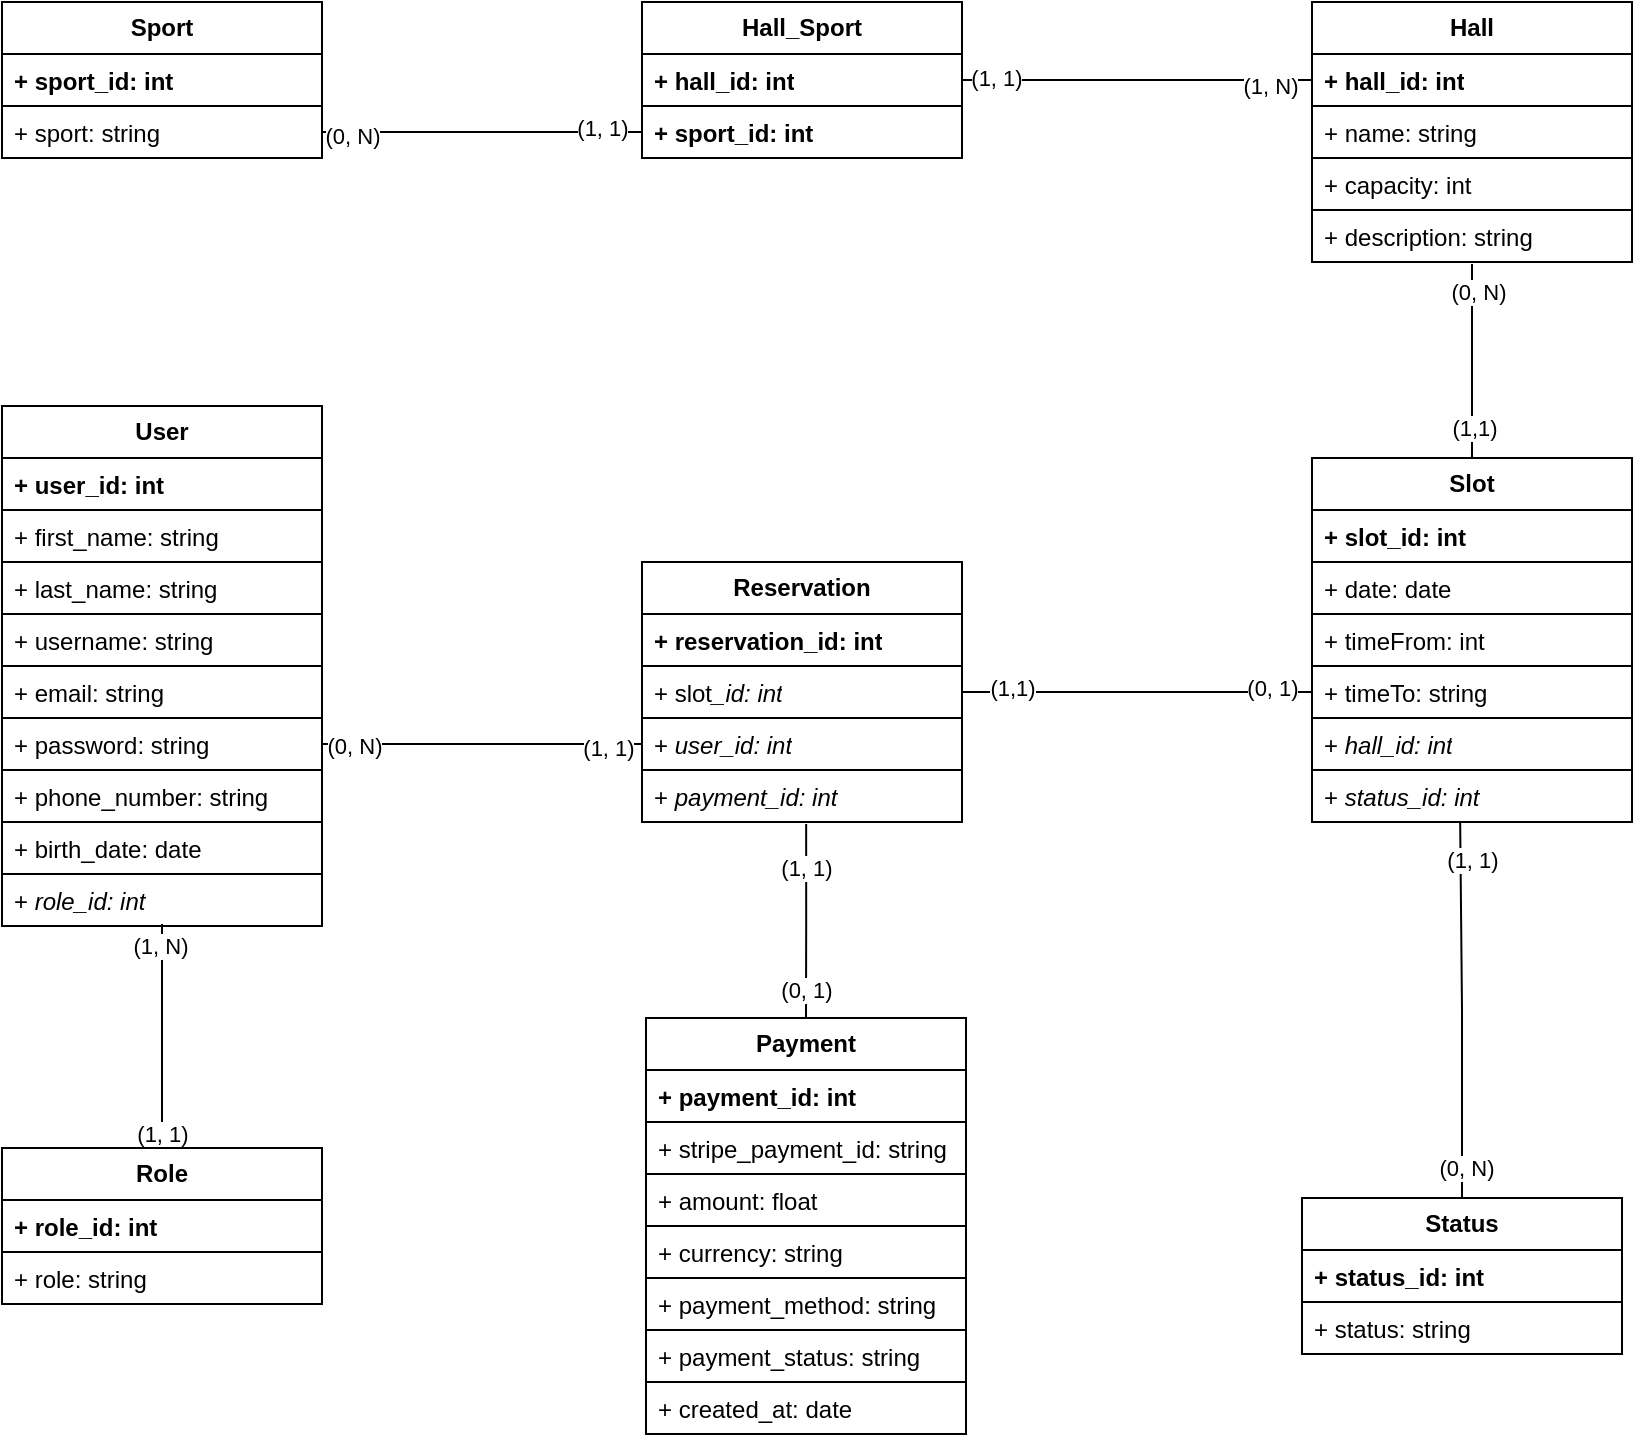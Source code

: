 <mxfile version="28.0.6">
  <diagram name="Page-1" id="kEtI9amebhdZYGrJCj8V">
    <mxGraphModel dx="1174" dy="873" grid="0" gridSize="10" guides="1" tooltips="1" connect="1" arrows="0" fold="1" page="1" pageScale="1" pageWidth="1100" pageHeight="850" math="0" shadow="0">
      <root>
        <mxCell id="0" />
        <mxCell id="1" parent="0" />
        <mxCell id="FEt3gmTV4w1Ygqjv_9k8-5" value="&lt;b&gt;User&lt;/b&gt;" style="swimlane;fontStyle=0;childLayout=stackLayout;horizontal=1;startSize=26;fillColor=none;horizontalStack=0;resizeParent=1;resizeParentMax=0;resizeLast=0;collapsible=1;marginBottom=0;whiteSpace=wrap;html=1;labelBorderColor=none;movable=1;resizable=1;rotatable=1;deletable=1;editable=1;locked=0;connectable=1;" parent="1" vertex="1">
          <mxGeometry x="80" y="284" width="160" height="260" as="geometry" />
        </mxCell>
        <mxCell id="FEt3gmTV4w1Ygqjv_9k8-6" value="&lt;b&gt;+ user_id: int&lt;/b&gt;" style="text;strokeColor=default;fillColor=none;align=left;verticalAlign=top;spacingLeft=4;spacingRight=4;overflow=hidden;rotatable=0;points=[[0,0.5],[1,0.5]];portConstraint=eastwest;whiteSpace=wrap;html=1;labelBorderColor=none;" parent="FEt3gmTV4w1Ygqjv_9k8-5" vertex="1">
          <mxGeometry y="26" width="160" height="26" as="geometry" />
        </mxCell>
        <mxCell id="FEt3gmTV4w1Ygqjv_9k8-7" value="+ first_name: string" style="text;strokeColor=default;fillColor=none;align=left;verticalAlign=top;spacingLeft=4;spacingRight=4;overflow=hidden;rotatable=0;points=[[0,0.5],[1,0.5]];portConstraint=eastwest;whiteSpace=wrap;html=1;labelBorderColor=none;" parent="FEt3gmTV4w1Ygqjv_9k8-5" vertex="1">
          <mxGeometry y="52" width="160" height="26" as="geometry" />
        </mxCell>
        <mxCell id="FEt3gmTV4w1Ygqjv_9k8-8" value="+ last_name: string&lt;span style=&quot;white-space: pre;&quot;&gt;&#x9;&lt;/span&gt;" style="text;strokeColor=default;fillColor=none;align=left;verticalAlign=top;spacingLeft=4;spacingRight=4;overflow=hidden;rotatable=0;points=[[0,0.5],[1,0.5]];portConstraint=eastwest;whiteSpace=wrap;html=1;labelBorderColor=none;" parent="FEt3gmTV4w1Ygqjv_9k8-5" vertex="1">
          <mxGeometry y="78" width="160" height="26" as="geometry" />
        </mxCell>
        <mxCell id="FEt3gmTV4w1Ygqjv_9k8-30" value="+ username: string" style="text;strokeColor=default;fillColor=none;align=left;verticalAlign=top;spacingLeft=4;spacingRight=4;overflow=hidden;rotatable=0;points=[[0,0.5],[1,0.5]];portConstraint=eastwest;whiteSpace=wrap;html=1;labelBorderColor=none;" parent="FEt3gmTV4w1Ygqjv_9k8-5" vertex="1">
          <mxGeometry y="104" width="160" height="26" as="geometry" />
        </mxCell>
        <mxCell id="FEt3gmTV4w1Ygqjv_9k8-17" value="+ email: string" style="text;strokeColor=default;fillColor=none;align=left;verticalAlign=top;spacingLeft=4;spacingRight=4;overflow=hidden;rotatable=0;points=[[0,0.5],[1,0.5]];portConstraint=eastwest;whiteSpace=wrap;html=1;labelBorderColor=none;" parent="FEt3gmTV4w1Ygqjv_9k8-5" vertex="1">
          <mxGeometry y="130" width="160" height="26" as="geometry" />
        </mxCell>
        <mxCell id="FEt3gmTV4w1Ygqjv_9k8-16" value="+ password: string" style="text;strokeColor=default;fillColor=none;align=left;verticalAlign=top;spacingLeft=4;spacingRight=4;overflow=hidden;rotatable=0;points=[[0,0.5],[1,0.5]];portConstraint=eastwest;whiteSpace=wrap;html=1;labelBorderColor=none;" parent="FEt3gmTV4w1Ygqjv_9k8-5" vertex="1">
          <mxGeometry y="156" width="160" height="26" as="geometry" />
        </mxCell>
        <mxCell id="FEt3gmTV4w1Ygqjv_9k8-15" value="+ phone_number: string" style="text;strokeColor=default;fillColor=none;align=left;verticalAlign=top;spacingLeft=4;spacingRight=4;overflow=hidden;rotatable=0;points=[[0,0.5],[1,0.5]];portConstraint=eastwest;whiteSpace=wrap;html=1;labelBorderColor=none;" parent="FEt3gmTV4w1Ygqjv_9k8-5" vertex="1">
          <mxGeometry y="182" width="160" height="26" as="geometry" />
        </mxCell>
        <mxCell id="FEt3gmTV4w1Ygqjv_9k8-21" value="+ birth_date: date" style="text;strokeColor=default;fillColor=none;align=left;verticalAlign=top;spacingLeft=4;spacingRight=4;overflow=hidden;rotatable=0;points=[[0,0.5],[1,0.5]];portConstraint=eastwest;whiteSpace=wrap;html=1;labelBorderColor=none;" parent="FEt3gmTV4w1Ygqjv_9k8-5" vertex="1">
          <mxGeometry y="208" width="160" height="26" as="geometry" />
        </mxCell>
        <mxCell id="FEt3gmTV4w1Ygqjv_9k8-31" value="+&lt;i&gt; role_id: int&lt;/i&gt;" style="text;strokeColor=default;fillColor=none;align=left;verticalAlign=top;spacingLeft=4;spacingRight=4;overflow=hidden;rotatable=0;points=[[0,0.5],[1,0.5]];portConstraint=eastwest;whiteSpace=wrap;html=1;labelBorderColor=none;" parent="FEt3gmTV4w1Ygqjv_9k8-5" vertex="1">
          <mxGeometry y="234" width="160" height="26" as="geometry" />
        </mxCell>
        <mxCell id="FEt3gmTV4w1Ygqjv_9k8-22" value="&lt;b&gt;Hall&lt;/b&gt;" style="swimlane;fontStyle=0;childLayout=stackLayout;horizontal=1;startSize=26;fillColor=none;horizontalStack=0;resizeParent=1;resizeParentMax=0;resizeLast=0;collapsible=1;marginBottom=0;whiteSpace=wrap;html=1;labelBorderColor=none;" parent="1" vertex="1">
          <mxGeometry x="735" y="82" width="160" height="130" as="geometry" />
        </mxCell>
        <mxCell id="FEt3gmTV4w1Ygqjv_9k8-23" value="&lt;b&gt;+ hall_id: int&lt;/b&gt;" style="text;strokeColor=default;fillColor=none;align=left;verticalAlign=top;spacingLeft=4;spacingRight=4;overflow=hidden;rotatable=0;points=[[0,0.5],[1,0.5]];portConstraint=eastwest;whiteSpace=wrap;html=1;labelBorderColor=none;" parent="FEt3gmTV4w1Ygqjv_9k8-22" vertex="1">
          <mxGeometry y="26" width="160" height="26" as="geometry" />
        </mxCell>
        <mxCell id="FEt3gmTV4w1Ygqjv_9k8-24" value="+ name: string" style="text;strokeColor=default;fillColor=none;align=left;verticalAlign=top;spacingLeft=4;spacingRight=4;overflow=hidden;rotatable=0;points=[[0,0.5],[1,0.5]];portConstraint=eastwest;whiteSpace=wrap;html=1;labelBorderColor=none;" parent="FEt3gmTV4w1Ygqjv_9k8-22" vertex="1">
          <mxGeometry y="52" width="160" height="26" as="geometry" />
        </mxCell>
        <mxCell id="FEt3gmTV4w1Ygqjv_9k8-25" value="+ capacity: int&lt;span style=&quot;white-space: pre;&quot;&gt;&#x9;&lt;/span&gt;" style="text;strokeColor=default;fillColor=none;align=left;verticalAlign=top;spacingLeft=4;spacingRight=4;overflow=hidden;rotatable=0;points=[[0,0.5],[1,0.5]];portConstraint=eastwest;whiteSpace=wrap;html=1;labelBorderColor=none;" parent="FEt3gmTV4w1Ygqjv_9k8-22" vertex="1">
          <mxGeometry y="78" width="160" height="26" as="geometry" />
        </mxCell>
        <mxCell id="FEt3gmTV4w1Ygqjv_9k8-26" value="+ description: string" style="text;strokeColor=default;fillColor=none;align=left;verticalAlign=top;spacingLeft=4;spacingRight=4;overflow=hidden;rotatable=0;points=[[0,0.5],[1,0.5]];portConstraint=eastwest;whiteSpace=wrap;html=1;labelBorderColor=none;" parent="FEt3gmTV4w1Ygqjv_9k8-22" vertex="1">
          <mxGeometry y="104" width="160" height="26" as="geometry" />
        </mxCell>
        <mxCell id="FEt3gmTV4w1Ygqjv_9k8-36" value="&lt;b&gt;Slot&lt;/b&gt;" style="swimlane;fontStyle=0;childLayout=stackLayout;horizontal=1;startSize=26;fillColor=none;horizontalStack=0;resizeParent=1;resizeParentMax=0;resizeLast=0;collapsible=1;marginBottom=0;whiteSpace=wrap;html=1;labelBorderColor=none;" parent="1" vertex="1">
          <mxGeometry x="735" y="310" width="160" height="182" as="geometry" />
        </mxCell>
        <mxCell id="FEt3gmTV4w1Ygqjv_9k8-37" value="&lt;b&gt;+ slot_id: int&lt;/b&gt;" style="text;strokeColor=default;fillColor=none;align=left;verticalAlign=top;spacingLeft=4;spacingRight=4;overflow=hidden;rotatable=0;points=[[0,0.5],[1,0.5]];portConstraint=eastwest;whiteSpace=wrap;html=1;labelBorderColor=none;" parent="FEt3gmTV4w1Ygqjv_9k8-36" vertex="1">
          <mxGeometry y="26" width="160" height="26" as="geometry" />
        </mxCell>
        <mxCell id="FEt3gmTV4w1Ygqjv_9k8-38" value="+ date: date" style="text;strokeColor=default;fillColor=none;align=left;verticalAlign=top;spacingLeft=4;spacingRight=4;overflow=hidden;rotatable=0;points=[[0,0.5],[1,0.5]];portConstraint=eastwest;whiteSpace=wrap;html=1;labelBorderColor=none;" parent="FEt3gmTV4w1Ygqjv_9k8-36" vertex="1">
          <mxGeometry y="52" width="160" height="26" as="geometry" />
        </mxCell>
        <mxCell id="FEt3gmTV4w1Ygqjv_9k8-39" value="+ timeFrom: int&lt;span style=&quot;white-space: pre;&quot;&gt;&#x9;&lt;/span&gt;" style="text;strokeColor=default;fillColor=none;align=left;verticalAlign=top;spacingLeft=4;spacingRight=4;overflow=hidden;rotatable=0;points=[[0,0.5],[1,0.5]];portConstraint=eastwest;whiteSpace=wrap;html=1;labelBorderColor=none;" parent="FEt3gmTV4w1Ygqjv_9k8-36" vertex="1">
          <mxGeometry y="78" width="160" height="26" as="geometry" />
        </mxCell>
        <mxCell id="FEt3gmTV4w1Ygqjv_9k8-40" value="+ timeTo: string" style="text;strokeColor=default;fillColor=none;align=left;verticalAlign=top;spacingLeft=4;spacingRight=4;overflow=hidden;rotatable=0;points=[[0,0.5],[1,0.5]];portConstraint=eastwest;whiteSpace=wrap;html=1;labelBorderColor=none;" parent="FEt3gmTV4w1Ygqjv_9k8-36" vertex="1">
          <mxGeometry y="104" width="160" height="26" as="geometry" />
        </mxCell>
        <mxCell id="FEt3gmTV4w1Ygqjv_9k8-44" value="+ &lt;i&gt;hall_id: int&lt;/i&gt;" style="text;strokeColor=default;fillColor=none;align=left;verticalAlign=top;spacingLeft=4;spacingRight=4;overflow=hidden;rotatable=0;points=[[0,0.5],[1,0.5]];portConstraint=eastwest;whiteSpace=wrap;html=1;labelBorderColor=none;" parent="FEt3gmTV4w1Ygqjv_9k8-36" vertex="1">
          <mxGeometry y="130" width="160" height="26" as="geometry" />
        </mxCell>
        <mxCell id="FEt3gmTV4w1Ygqjv_9k8-45" value="+ &lt;i&gt;status_id:&lt;b&gt;&amp;nbsp;&lt;/b&gt;int&lt;/i&gt;" style="text;strokeColor=default;fillColor=none;align=left;verticalAlign=top;spacingLeft=4;spacingRight=4;overflow=hidden;rotatable=0;points=[[0,0.5],[1,0.5]];portConstraint=eastwest;whiteSpace=wrap;html=1;labelBorderColor=none;" parent="FEt3gmTV4w1Ygqjv_9k8-36" vertex="1">
          <mxGeometry y="156" width="160" height="26" as="geometry" />
        </mxCell>
        <mxCell id="FEt3gmTV4w1Ygqjv_9k8-81" style="edgeStyle=orthogonalEdgeStyle;rounded=0;orthogonalLoop=1;jettySize=auto;html=1;exitX=0.513;exitY=1.038;exitDx=0;exitDy=0;entryX=0.5;entryY=0;entryDx=0;entryDy=0;endArrow=none;startFill=0;exitPerimeter=0;" parent="1" source="FEt3gmTV4w1Ygqjv_9k8-82" target="FEt3gmTV4w1Ygqjv_9k8-64" edge="1">
          <mxGeometry relative="1" as="geometry" />
        </mxCell>
        <mxCell id="FEt3gmTV4w1Ygqjv_9k8-88" value="(1, 1)" style="edgeLabel;html=1;align=center;verticalAlign=middle;resizable=0;points=[];" parent="FEt3gmTV4w1Ygqjv_9k8-81" vertex="1" connectable="0">
          <mxGeometry x="-0.554" y="-1" relative="1" as="geometry">
            <mxPoint x="1" as="offset" />
          </mxGeometry>
        </mxCell>
        <mxCell id="FEt3gmTV4w1Ygqjv_9k8-89" value="(0, 1)" style="edgeLabel;html=1;align=center;verticalAlign=middle;resizable=0;points=[];" parent="FEt3gmTV4w1Ygqjv_9k8-81" vertex="1" connectable="0">
          <mxGeometry x="0.689" y="-1" relative="1" as="geometry">
            <mxPoint x="1" y="1" as="offset" />
          </mxGeometry>
        </mxCell>
        <mxCell id="FEt3gmTV4w1Ygqjv_9k8-46" value="&lt;b&gt;Reservation&lt;/b&gt;" style="swimlane;fontStyle=0;childLayout=stackLayout;horizontal=1;startSize=26;fillColor=none;horizontalStack=0;resizeParent=1;resizeParentMax=0;resizeLast=0;collapsible=1;marginBottom=0;whiteSpace=wrap;html=1;labelBorderColor=none;" parent="1" vertex="1">
          <mxGeometry x="400" y="362" width="160" height="130" as="geometry" />
        </mxCell>
        <mxCell id="FEt3gmTV4w1Ygqjv_9k8-47" value="&lt;b&gt;+ reservation_id: int&lt;/b&gt;" style="text;strokeColor=default;fillColor=none;align=left;verticalAlign=top;spacingLeft=4;spacingRight=4;overflow=hidden;rotatable=0;points=[[0,0.5],[1,0.5]];portConstraint=eastwest;whiteSpace=wrap;html=1;labelBorderColor=none;" parent="FEt3gmTV4w1Ygqjv_9k8-46" vertex="1">
          <mxGeometry y="26" width="160" height="26" as="geometry" />
        </mxCell>
        <mxCell id="FEt3gmTV4w1Ygqjv_9k8-51" value="+ slot&lt;i&gt;_id: int&lt;/i&gt;" style="text;strokeColor=default;fillColor=none;align=left;verticalAlign=top;spacingLeft=4;spacingRight=4;overflow=hidden;rotatable=0;points=[[0,0.5],[1,0.5]];portConstraint=eastwest;whiteSpace=wrap;html=1;labelBorderColor=none;" parent="FEt3gmTV4w1Ygqjv_9k8-46" vertex="1">
          <mxGeometry y="52" width="160" height="26" as="geometry" />
        </mxCell>
        <mxCell id="FEt3gmTV4w1Ygqjv_9k8-53" value="+&amp;nbsp;&lt;i&gt;user_id: int&lt;/i&gt;" style="text;strokeColor=default;fillColor=none;align=left;verticalAlign=top;spacingLeft=4;spacingRight=4;overflow=hidden;rotatable=0;points=[[0,0.5],[1,0.5]];portConstraint=eastwest;whiteSpace=wrap;html=1;labelBorderColor=none;" parent="FEt3gmTV4w1Ygqjv_9k8-46" vertex="1">
          <mxGeometry y="78" width="160" height="26" as="geometry" />
        </mxCell>
        <mxCell id="FEt3gmTV4w1Ygqjv_9k8-82" value="+ &lt;i&gt;payment_id: int&lt;/i&gt;" style="text;strokeColor=default;fillColor=none;align=left;verticalAlign=top;spacingLeft=4;spacingRight=4;overflow=hidden;rotatable=0;points=[[0,0.5],[1,0.5]];portConstraint=eastwest;whiteSpace=wrap;html=1;labelBorderColor=none;" parent="FEt3gmTV4w1Ygqjv_9k8-46" vertex="1">
          <mxGeometry y="104" width="160" height="26" as="geometry" />
        </mxCell>
        <mxCell id="FEt3gmTV4w1Ygqjv_9k8-78" style="edgeStyle=orthogonalEdgeStyle;rounded=0;orthogonalLoop=1;jettySize=auto;html=1;exitX=0.5;exitY=0;exitDx=0;exitDy=0;entryX=0.463;entryY=0.981;entryDx=0;entryDy=0;endArrow=none;startFill=0;entryPerimeter=0;" parent="1" source="FEt3gmTV4w1Ygqjv_9k8-54" target="FEt3gmTV4w1Ygqjv_9k8-45" edge="1">
          <mxGeometry relative="1" as="geometry" />
        </mxCell>
        <mxCell id="FEt3gmTV4w1Ygqjv_9k8-93" value="(0, N)" style="edgeLabel;html=1;align=center;verticalAlign=middle;resizable=0;points=[];" parent="FEt3gmTV4w1Ygqjv_9k8-78" vertex="1" connectable="0">
          <mxGeometry x="-0.83" y="-1" relative="1" as="geometry">
            <mxPoint x="1" y="1" as="offset" />
          </mxGeometry>
        </mxCell>
        <mxCell id="FEt3gmTV4w1Ygqjv_9k8-94" value="(1, 1)" style="edgeLabel;html=1;align=center;verticalAlign=middle;resizable=0;points=[];" parent="FEt3gmTV4w1Ygqjv_9k8-78" vertex="1" connectable="0">
          <mxGeometry x="0.826" y="-3" relative="1" as="geometry">
            <mxPoint x="3" y="3" as="offset" />
          </mxGeometry>
        </mxCell>
        <mxCell id="FEt3gmTV4w1Ygqjv_9k8-54" value="&lt;b&gt;Status&lt;/b&gt;" style="swimlane;fontStyle=0;childLayout=stackLayout;horizontal=1;startSize=26;fillColor=none;horizontalStack=0;resizeParent=1;resizeParentMax=0;resizeLast=0;collapsible=1;marginBottom=0;whiteSpace=wrap;html=1;labelBorderColor=none;" parent="1" vertex="1">
          <mxGeometry x="730" y="680" width="160" height="78" as="geometry" />
        </mxCell>
        <mxCell id="FEt3gmTV4w1Ygqjv_9k8-55" value="&lt;b&gt;+ status_id: int&lt;/b&gt;" style="text;strokeColor=default;fillColor=none;align=left;verticalAlign=top;spacingLeft=4;spacingRight=4;overflow=hidden;rotatable=0;points=[[0,0.5],[1,0.5]];portConstraint=eastwest;whiteSpace=wrap;html=1;labelBorderColor=none;" parent="FEt3gmTV4w1Ygqjv_9k8-54" vertex="1">
          <mxGeometry y="26" width="160" height="26" as="geometry" />
        </mxCell>
        <mxCell id="FEt3gmTV4w1Ygqjv_9k8-56" value="+ status: string" style="text;strokeColor=default;fillColor=none;align=left;verticalAlign=top;spacingLeft=4;spacingRight=4;overflow=hidden;rotatable=0;points=[[0,0.5],[1,0.5]];portConstraint=eastwest;whiteSpace=wrap;html=1;labelBorderColor=none;" parent="FEt3gmTV4w1Ygqjv_9k8-54" vertex="1">
          <mxGeometry y="52" width="160" height="26" as="geometry" />
        </mxCell>
        <mxCell id="FEt3gmTV4w1Ygqjv_9k8-77" style="rounded=0;orthogonalLoop=1;jettySize=auto;html=1;exitX=0.5;exitY=0;exitDx=0;exitDy=0;entryX=0.5;entryY=0.962;entryDx=0;entryDy=0;edgeStyle=orthogonalEdgeStyle;endArrow=none;startFill=0;entryPerimeter=0;" parent="1" source="FEt3gmTV4w1Ygqjv_9k8-60" target="FEt3gmTV4w1Ygqjv_9k8-31" edge="1">
          <mxGeometry relative="1" as="geometry" />
        </mxCell>
        <mxCell id="FEt3gmTV4w1Ygqjv_9k8-84" value="(1, 1)" style="edgeLabel;html=1;align=center;verticalAlign=middle;resizable=0;points=[];" parent="FEt3gmTV4w1Ygqjv_9k8-77" vertex="1" connectable="0">
          <mxGeometry x="-0.845" y="1" relative="1" as="geometry">
            <mxPoint x="1" y="1" as="offset" />
          </mxGeometry>
        </mxCell>
        <mxCell id="FEt3gmTV4w1Ygqjv_9k8-85" value="(1, N)" style="edgeLabel;html=1;align=center;verticalAlign=middle;resizable=0;points=[];" parent="FEt3gmTV4w1Ygqjv_9k8-77" vertex="1" connectable="0">
          <mxGeometry x="0.832" y="1" relative="1" as="geometry">
            <mxPoint y="1" as="offset" />
          </mxGeometry>
        </mxCell>
        <mxCell id="FEt3gmTV4w1Ygqjv_9k8-60" value="&lt;b&gt;Role&lt;/b&gt;" style="swimlane;fontStyle=0;childLayout=stackLayout;horizontal=1;startSize=26;fillColor=none;horizontalStack=0;resizeParent=1;resizeParentMax=0;resizeLast=0;collapsible=1;marginBottom=0;whiteSpace=wrap;html=1;labelBorderColor=none;" parent="1" vertex="1">
          <mxGeometry x="80" y="655" width="160" height="78" as="geometry" />
        </mxCell>
        <mxCell id="FEt3gmTV4w1Ygqjv_9k8-61" value="&lt;b&gt;+ role_id: int&lt;/b&gt;" style="text;strokeColor=default;fillColor=none;align=left;verticalAlign=top;spacingLeft=4;spacingRight=4;overflow=hidden;rotatable=0;points=[[0,0.5],[1,0.5]];portConstraint=eastwest;whiteSpace=wrap;html=1;labelBorderColor=none;" parent="FEt3gmTV4w1Ygqjv_9k8-60" vertex="1">
          <mxGeometry y="26" width="160" height="26" as="geometry" />
        </mxCell>
        <mxCell id="FEt3gmTV4w1Ygqjv_9k8-62" value="+ role: string" style="text;strokeColor=default;fillColor=none;align=left;verticalAlign=top;spacingLeft=4;spacingRight=4;overflow=hidden;rotatable=0;points=[[0,0.5],[1,0.5]];portConstraint=eastwest;whiteSpace=wrap;html=1;labelBorderColor=none;" parent="FEt3gmTV4w1Ygqjv_9k8-60" vertex="1">
          <mxGeometry y="52" width="160" height="26" as="geometry" />
        </mxCell>
        <mxCell id="FEt3gmTV4w1Ygqjv_9k8-64" value="&lt;b&gt;Payment&lt;/b&gt;" style="swimlane;fontStyle=0;childLayout=stackLayout;horizontal=1;startSize=26;fillColor=none;horizontalStack=0;resizeParent=1;resizeParentMax=0;resizeLast=0;collapsible=1;marginBottom=0;whiteSpace=wrap;html=1;labelBorderColor=none;" parent="1" vertex="1">
          <mxGeometry x="402" y="590" width="160" height="208" as="geometry" />
        </mxCell>
        <mxCell id="FEt3gmTV4w1Ygqjv_9k8-65" value="&lt;b&gt;+ payment_id: int&lt;/b&gt;" style="text;strokeColor=default;fillColor=none;align=left;verticalAlign=top;spacingLeft=4;spacingRight=4;overflow=hidden;rotatable=0;points=[[0,0.5],[1,0.5]];portConstraint=eastwest;whiteSpace=wrap;html=1;labelBorderColor=none;" parent="FEt3gmTV4w1Ygqjv_9k8-64" vertex="1">
          <mxGeometry y="26" width="160" height="26" as="geometry" />
        </mxCell>
        <mxCell id="FEt3gmTV4w1Ygqjv_9k8-67" value="+ stripe_payment_id: string" style="text;strokeColor=default;fillColor=none;align=left;verticalAlign=top;spacingLeft=4;spacingRight=4;overflow=hidden;rotatable=0;points=[[0,0.5],[1,0.5]];portConstraint=eastwest;whiteSpace=wrap;html=1;labelBorderColor=none;" parent="FEt3gmTV4w1Ygqjv_9k8-64" vertex="1">
          <mxGeometry y="52" width="160" height="26" as="geometry" />
        </mxCell>
        <mxCell id="FEt3gmTV4w1Ygqjv_9k8-70" value="+ amount: float" style="text;strokeColor=default;fillColor=none;align=left;verticalAlign=top;spacingLeft=4;spacingRight=4;overflow=hidden;rotatable=0;points=[[0,0.5],[1,0.5]];portConstraint=eastwest;whiteSpace=wrap;html=1;labelBorderColor=none;" parent="FEt3gmTV4w1Ygqjv_9k8-64" vertex="1">
          <mxGeometry y="78" width="160" height="26" as="geometry" />
        </mxCell>
        <mxCell id="FEt3gmTV4w1Ygqjv_9k8-69" value="+ currency: string&lt;span style=&quot;white-space: pre;&quot;&gt;&#x9;&lt;/span&gt;" style="text;strokeColor=default;fillColor=none;align=left;verticalAlign=top;spacingLeft=4;spacingRight=4;overflow=hidden;rotatable=0;points=[[0,0.5],[1,0.5]];portConstraint=eastwest;whiteSpace=wrap;html=1;labelBorderColor=none;" parent="FEt3gmTV4w1Ygqjv_9k8-64" vertex="1">
          <mxGeometry y="104" width="160" height="26" as="geometry" />
        </mxCell>
        <mxCell id="FEt3gmTV4w1Ygqjv_9k8-68" value="+ payment_method: string" style="text;strokeColor=default;fillColor=none;align=left;verticalAlign=top;spacingLeft=4;spacingRight=4;overflow=hidden;rotatable=0;points=[[0,0.5],[1,0.5]];portConstraint=eastwest;whiteSpace=wrap;html=1;labelBorderColor=none;" parent="FEt3gmTV4w1Ygqjv_9k8-64" vertex="1">
          <mxGeometry y="130" width="160" height="26" as="geometry" />
        </mxCell>
        <mxCell id="FEt3gmTV4w1Ygqjv_9k8-72" value="+ payment_status: string" style="text;strokeColor=default;fillColor=none;align=left;verticalAlign=top;spacingLeft=4;spacingRight=4;overflow=hidden;rotatable=0;points=[[0,0.5],[1,0.5]];portConstraint=eastwest;whiteSpace=wrap;html=1;labelBorderColor=none;" parent="FEt3gmTV4w1Ygqjv_9k8-64" vertex="1">
          <mxGeometry y="156" width="160" height="26" as="geometry" />
        </mxCell>
        <mxCell id="FEt3gmTV4w1Ygqjv_9k8-71" value="+ created_at: date" style="text;strokeColor=default;fillColor=none;align=left;verticalAlign=top;spacingLeft=4;spacingRight=4;overflow=hidden;rotatable=0;points=[[0,0.5],[1,0.5]];portConstraint=eastwest;whiteSpace=wrap;html=1;labelBorderColor=none;" parent="FEt3gmTV4w1Ygqjv_9k8-64" vertex="1">
          <mxGeometry y="182" width="160" height="26" as="geometry" />
        </mxCell>
        <mxCell id="FEt3gmTV4w1Ygqjv_9k8-79" style="edgeStyle=orthogonalEdgeStyle;rounded=0;orthogonalLoop=1;jettySize=auto;html=1;exitX=0;exitY=0.5;exitDx=0;exitDy=0;entryX=1;entryY=0.5;entryDx=0;entryDy=0;endArrow=none;startFill=0;" parent="1" source="FEt3gmTV4w1Ygqjv_9k8-40" edge="1">
          <mxGeometry relative="1" as="geometry">
            <mxPoint x="560" y="427" as="targetPoint" />
          </mxGeometry>
        </mxCell>
        <mxCell id="FEt3gmTV4w1Ygqjv_9k8-91" value="(1,1)" style="edgeLabel;html=1;align=center;verticalAlign=middle;resizable=0;points=[];" parent="FEt3gmTV4w1Ygqjv_9k8-79" vertex="1" connectable="0">
          <mxGeometry x="0.707" y="2" relative="1" as="geometry">
            <mxPoint x="-1" y="-4" as="offset" />
          </mxGeometry>
        </mxCell>
        <mxCell id="FEt3gmTV4w1Ygqjv_9k8-92" value="(0, 1)" style="edgeLabel;html=1;align=center;verticalAlign=middle;resizable=0;points=[];" parent="FEt3gmTV4w1Ygqjv_9k8-79" vertex="1" connectable="0">
          <mxGeometry x="-0.83" y="-2" relative="1" as="geometry">
            <mxPoint x="-5" as="offset" />
          </mxGeometry>
        </mxCell>
        <mxCell id="FEt3gmTV4w1Ygqjv_9k8-83" style="edgeStyle=orthogonalEdgeStyle;rounded=0;orthogonalLoop=1;jettySize=auto;html=1;exitX=1;exitY=0.5;exitDx=0;exitDy=0;entryX=0;entryY=0.5;entryDx=0;entryDy=0;endArrow=none;startFill=0;" parent="1" source="FEt3gmTV4w1Ygqjv_9k8-16" target="FEt3gmTV4w1Ygqjv_9k8-53" edge="1">
          <mxGeometry relative="1" as="geometry" />
        </mxCell>
        <mxCell id="FEt3gmTV4w1Ygqjv_9k8-86" value="(0, N)" style="edgeLabel;html=1;align=center;verticalAlign=middle;resizable=0;points=[];" parent="FEt3gmTV4w1Ygqjv_9k8-83" vertex="1" connectable="0">
          <mxGeometry x="-0.811" relative="1" as="geometry">
            <mxPoint x="1" y="1" as="offset" />
          </mxGeometry>
        </mxCell>
        <mxCell id="FEt3gmTV4w1Ygqjv_9k8-87" value="(1, 1)" style="edgeLabel;html=1;align=center;verticalAlign=middle;resizable=0;points=[];" parent="FEt3gmTV4w1Ygqjv_9k8-83" vertex="1" connectable="0">
          <mxGeometry x="0.787" y="-1" relative="1" as="geometry">
            <mxPoint y="1" as="offset" />
          </mxGeometry>
        </mxCell>
        <mxCell id="rHrfu6gE4HjPAb7r5PC3-1" value="&lt;b&gt;Sport&lt;/b&gt;" style="swimlane;fontStyle=0;childLayout=stackLayout;horizontal=1;startSize=26;fillColor=none;horizontalStack=0;resizeParent=1;resizeParentMax=0;resizeLast=0;collapsible=1;marginBottom=0;whiteSpace=wrap;html=1;labelBorderColor=none;" vertex="1" parent="1">
          <mxGeometry x="80" y="82" width="160" height="78" as="geometry" />
        </mxCell>
        <mxCell id="rHrfu6gE4HjPAb7r5PC3-2" value="&lt;b&gt;+ sport_id: int&lt;span style=&quot;white-space: pre;&quot;&gt;&#x9;&lt;/span&gt;&lt;/b&gt;" style="text;strokeColor=default;fillColor=none;align=left;verticalAlign=top;spacingLeft=4;spacingRight=4;overflow=hidden;rotatable=0;points=[[0,0.5],[1,0.5]];portConstraint=eastwest;whiteSpace=wrap;html=1;labelBorderColor=none;" vertex="1" parent="rHrfu6gE4HjPAb7r5PC3-1">
          <mxGeometry y="26" width="160" height="26" as="geometry" />
        </mxCell>
        <mxCell id="rHrfu6gE4HjPAb7r5PC3-3" value="+ sport: string" style="text;strokeColor=default;fillColor=none;align=left;verticalAlign=top;spacingLeft=4;spacingRight=4;overflow=hidden;rotatable=0;points=[[0,0.5],[1,0.5]];portConstraint=eastwest;whiteSpace=wrap;html=1;labelBorderColor=none;" vertex="1" parent="rHrfu6gE4HjPAb7r5PC3-1">
          <mxGeometry y="52" width="160" height="26" as="geometry" />
        </mxCell>
        <mxCell id="rHrfu6gE4HjPAb7r5PC3-6" value="&lt;b&gt;Hall_Sport&lt;/b&gt;" style="swimlane;fontStyle=0;childLayout=stackLayout;horizontal=1;startSize=26;fillColor=none;horizontalStack=0;resizeParent=1;resizeParentMax=0;resizeLast=0;collapsible=1;marginBottom=0;whiteSpace=wrap;html=1;labelBorderColor=none;" vertex="1" parent="1">
          <mxGeometry x="400" y="82" width="160" height="78" as="geometry" />
        </mxCell>
        <mxCell id="rHrfu6gE4HjPAb7r5PC3-7" value="&lt;b&gt;+ hall_id: int&lt;/b&gt;" style="text;strokeColor=default;fillColor=none;align=left;verticalAlign=top;spacingLeft=4;spacingRight=4;overflow=hidden;rotatable=0;points=[[0,0.5],[1,0.5]];portConstraint=eastwest;whiteSpace=wrap;html=1;labelBorderColor=none;" vertex="1" parent="rHrfu6gE4HjPAb7r5PC3-6">
          <mxGeometry y="26" width="160" height="26" as="geometry" />
        </mxCell>
        <mxCell id="rHrfu6gE4HjPAb7r5PC3-8" value="&lt;b&gt;+ sport_id: int&lt;/b&gt;" style="text;strokeColor=default;fillColor=none;align=left;verticalAlign=top;spacingLeft=4;spacingRight=4;overflow=hidden;rotatable=0;points=[[0,0.5],[1,0.5]];portConstraint=eastwest;whiteSpace=wrap;html=1;labelBorderColor=none;" vertex="1" parent="rHrfu6gE4HjPAb7r5PC3-6">
          <mxGeometry y="52" width="160" height="26" as="geometry" />
        </mxCell>
        <mxCell id="rHrfu6gE4HjPAb7r5PC3-11" style="edgeStyle=orthogonalEdgeStyle;rounded=0;orthogonalLoop=1;jettySize=auto;html=1;exitX=1;exitY=0.5;exitDx=0;exitDy=0;entryX=0;entryY=0.5;entryDx=0;entryDy=0;endArrow=none;endFill=0;" edge="1" parent="1" source="rHrfu6gE4HjPAb7r5PC3-3" target="rHrfu6gE4HjPAb7r5PC3-8">
          <mxGeometry relative="1" as="geometry" />
        </mxCell>
        <mxCell id="rHrfu6gE4HjPAb7r5PC3-16" value="(0, N)" style="edgeLabel;html=1;align=center;verticalAlign=middle;resizable=0;points=[];" vertex="1" connectable="0" parent="rHrfu6gE4HjPAb7r5PC3-11">
          <mxGeometry x="-0.812" y="-1" relative="1" as="geometry">
            <mxPoint y="1" as="offset" />
          </mxGeometry>
        </mxCell>
        <mxCell id="rHrfu6gE4HjPAb7r5PC3-18" value="(1, 1)" style="edgeLabel;html=1;align=center;verticalAlign=middle;resizable=0;points=[];" vertex="1" connectable="0" parent="rHrfu6gE4HjPAb7r5PC3-11">
          <mxGeometry x="0.75" y="3" relative="1" as="geometry">
            <mxPoint y="1" as="offset" />
          </mxGeometry>
        </mxCell>
        <mxCell id="rHrfu6gE4HjPAb7r5PC3-12" style="edgeStyle=orthogonalEdgeStyle;rounded=0;orthogonalLoop=1;jettySize=auto;html=1;exitX=0;exitY=0.5;exitDx=0;exitDy=0;entryX=1;entryY=0.5;entryDx=0;entryDy=0;endArrow=none;endFill=0;" edge="1" parent="1" source="FEt3gmTV4w1Ygqjv_9k8-23" target="rHrfu6gE4HjPAb7r5PC3-7">
          <mxGeometry relative="1" as="geometry" />
        </mxCell>
        <mxCell id="rHrfu6gE4HjPAb7r5PC3-17" value="(1, N)" style="edgeLabel;html=1;align=center;verticalAlign=middle;resizable=0;points=[];" vertex="1" connectable="0" parent="rHrfu6gE4HjPAb7r5PC3-12">
          <mxGeometry x="-0.76" y="3" relative="1" as="geometry">
            <mxPoint as="offset" />
          </mxGeometry>
        </mxCell>
        <mxCell id="rHrfu6gE4HjPAb7r5PC3-19" value="(1, 1)" style="edgeLabel;html=1;align=center;verticalAlign=middle;resizable=0;points=[];" vertex="1" connectable="0" parent="rHrfu6gE4HjPAb7r5PC3-12">
          <mxGeometry x="0.806" y="-1" relative="1" as="geometry">
            <mxPoint as="offset" />
          </mxGeometry>
        </mxCell>
        <mxCell id="rHrfu6gE4HjPAb7r5PC3-13" style="edgeStyle=orthogonalEdgeStyle;rounded=0;orthogonalLoop=1;jettySize=auto;html=1;exitX=0.5;exitY=0;exitDx=0;exitDy=0;entryX=0.5;entryY=1.038;entryDx=0;entryDy=0;entryPerimeter=0;endArrow=none;endFill=0;" edge="1" parent="1" source="FEt3gmTV4w1Ygqjv_9k8-36" target="FEt3gmTV4w1Ygqjv_9k8-26">
          <mxGeometry relative="1" as="geometry" />
        </mxCell>
        <mxCell id="rHrfu6gE4HjPAb7r5PC3-14" value="(1,1)" style="edgeLabel;html=1;align=center;verticalAlign=middle;resizable=0;points=[];" vertex="1" connectable="0" parent="rHrfu6gE4HjPAb7r5PC3-13">
          <mxGeometry x="-0.68" y="-1" relative="1" as="geometry">
            <mxPoint as="offset" />
          </mxGeometry>
        </mxCell>
        <mxCell id="rHrfu6gE4HjPAb7r5PC3-15" value="(0, N)" style="edgeLabel;html=1;align=center;verticalAlign=middle;resizable=0;points=[];" vertex="1" connectable="0" parent="rHrfu6gE4HjPAb7r5PC3-13">
          <mxGeometry x="0.721" y="-3" relative="1" as="geometry">
            <mxPoint as="offset" />
          </mxGeometry>
        </mxCell>
      </root>
    </mxGraphModel>
  </diagram>
</mxfile>
